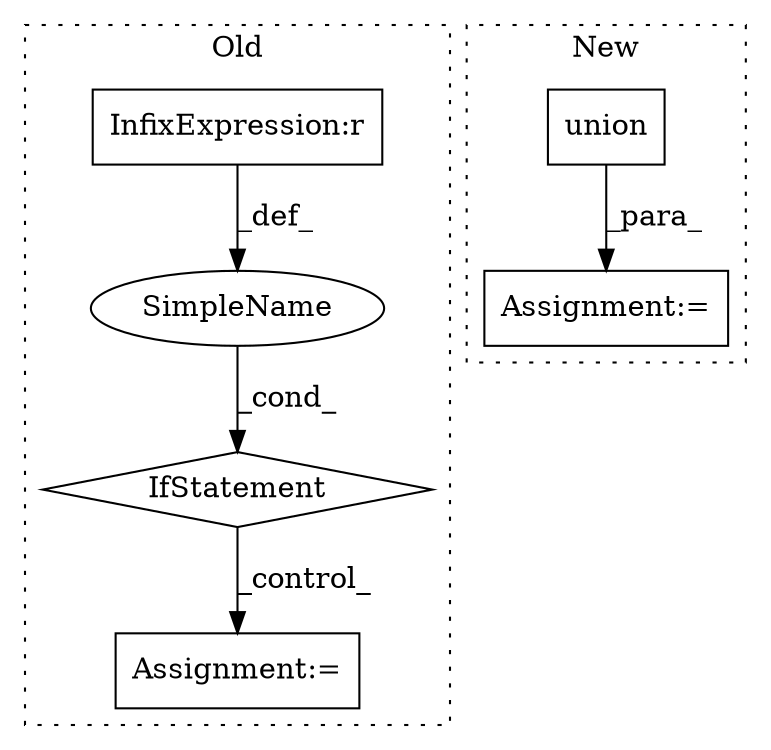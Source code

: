 digraph G {
subgraph cluster0 {
1 [label="IfStatement" a="25" s="14363,14380" l="4,2" shape="diamond"];
4 [label="Assignment:=" a="7" s="14397" l="1" shape="box"];
5 [label="SimpleName" a="42" s="" l="" shape="ellipse"];
6 [label="InfixExpression:r" a="27" s="14372" l="4" shape="box"];
label = "Old";
style="dotted";
}
subgraph cluster1 {
2 [label="union" a="32" s="14058,14078" l="6,1" shape="box"];
3 [label="Assignment:=" a="7" s="14052" l="1" shape="box"];
label = "New";
style="dotted";
}
1 -> 4 [label="_control_"];
2 -> 3 [label="_para_"];
5 -> 1 [label="_cond_"];
6 -> 5 [label="_def_"];
}